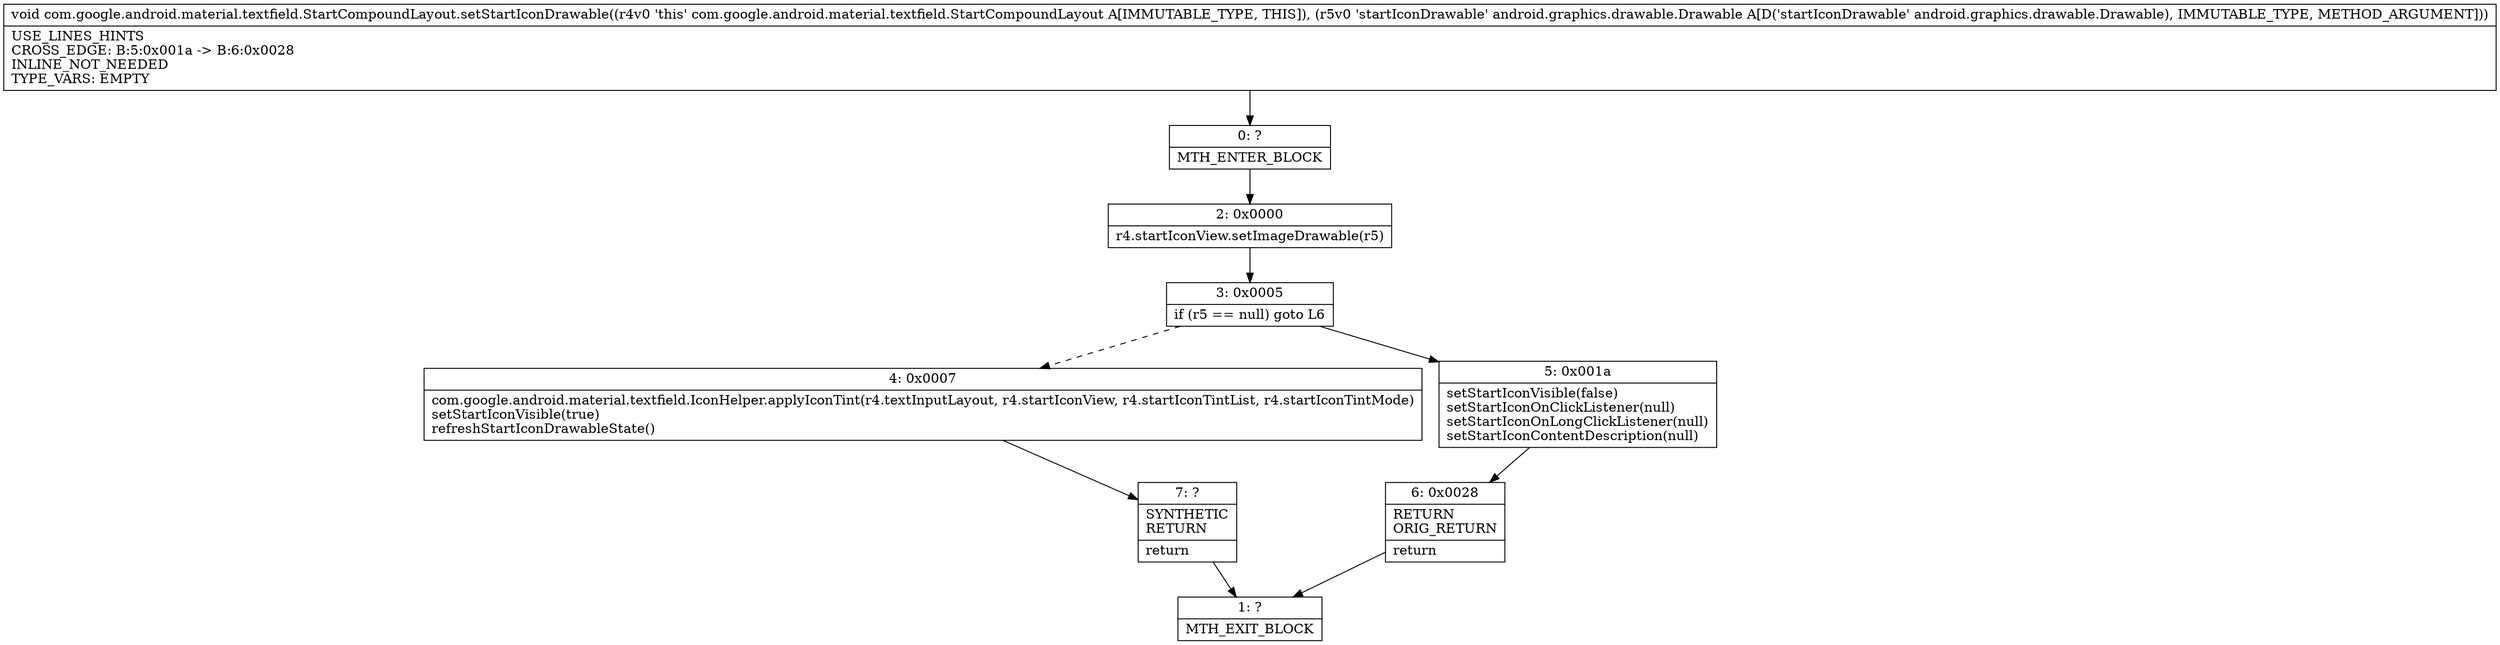digraph "CFG forcom.google.android.material.textfield.StartCompoundLayout.setStartIconDrawable(Landroid\/graphics\/drawable\/Drawable;)V" {
Node_0 [shape=record,label="{0\:\ ?|MTH_ENTER_BLOCK\l}"];
Node_2 [shape=record,label="{2\:\ 0x0000|r4.startIconView.setImageDrawable(r5)\l}"];
Node_3 [shape=record,label="{3\:\ 0x0005|if (r5 == null) goto L6\l}"];
Node_4 [shape=record,label="{4\:\ 0x0007|com.google.android.material.textfield.IconHelper.applyIconTint(r4.textInputLayout, r4.startIconView, r4.startIconTintList, r4.startIconTintMode)\lsetStartIconVisible(true)\lrefreshStartIconDrawableState()\l}"];
Node_7 [shape=record,label="{7\:\ ?|SYNTHETIC\lRETURN\l|return\l}"];
Node_1 [shape=record,label="{1\:\ ?|MTH_EXIT_BLOCK\l}"];
Node_5 [shape=record,label="{5\:\ 0x001a|setStartIconVisible(false)\lsetStartIconOnClickListener(null)\lsetStartIconOnLongClickListener(null)\lsetStartIconContentDescription(null)\l}"];
Node_6 [shape=record,label="{6\:\ 0x0028|RETURN\lORIG_RETURN\l|return\l}"];
MethodNode[shape=record,label="{void com.google.android.material.textfield.StartCompoundLayout.setStartIconDrawable((r4v0 'this' com.google.android.material.textfield.StartCompoundLayout A[IMMUTABLE_TYPE, THIS]), (r5v0 'startIconDrawable' android.graphics.drawable.Drawable A[D('startIconDrawable' android.graphics.drawable.Drawable), IMMUTABLE_TYPE, METHOD_ARGUMENT]))  | USE_LINES_HINTS\lCROSS_EDGE: B:5:0x001a \-\> B:6:0x0028\lINLINE_NOT_NEEDED\lTYPE_VARS: EMPTY\l}"];
MethodNode -> Node_0;Node_0 -> Node_2;
Node_2 -> Node_3;
Node_3 -> Node_4[style=dashed];
Node_3 -> Node_5;
Node_4 -> Node_7;
Node_7 -> Node_1;
Node_5 -> Node_6;
Node_6 -> Node_1;
}

